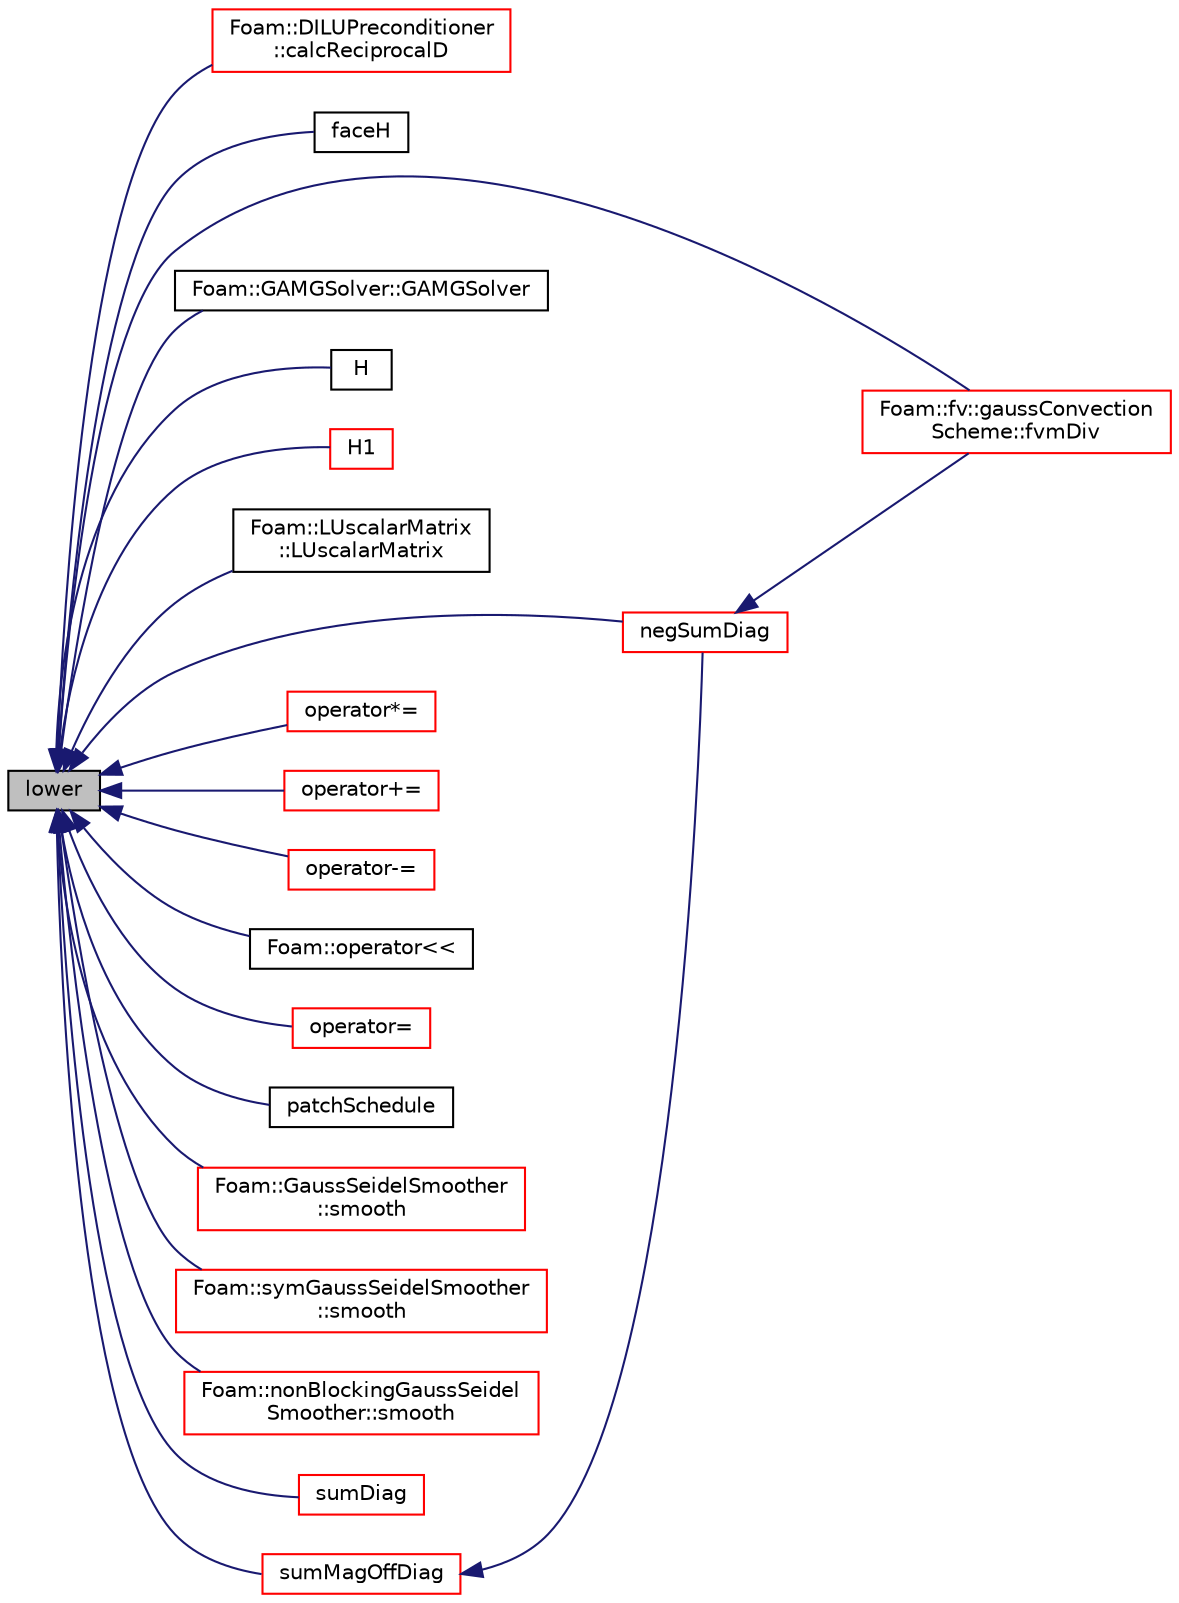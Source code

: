 digraph "lower"
{
  bgcolor="transparent";
  edge [fontname="Helvetica",fontsize="10",labelfontname="Helvetica",labelfontsize="10"];
  node [fontname="Helvetica",fontsize="10",shape=record];
  rankdir="LR";
  Node1 [label="lower",height=0.2,width=0.4,color="black", fillcolor="grey75", style="filled", fontcolor="black"];
  Node1 -> Node2 [dir="back",color="midnightblue",fontsize="10",style="solid",fontname="Helvetica"];
  Node2 [label="Foam::DILUPreconditioner\l::calcReciprocalD",height=0.2,width=0.4,color="red",URL="$a00538.html#a0e2f579bbf250828b4e3f250dbadf455",tooltip="Calculate the reciprocal of the preconditioned diagonal. "];
  Node1 -> Node3 [dir="back",color="midnightblue",fontsize="10",style="solid",fontname="Helvetica"];
  Node3 [label="faceH",height=0.2,width=0.4,color="black",URL="$a01311.html#a39414b1d185b031f8339721603caea19"];
  Node1 -> Node4 [dir="back",color="midnightblue",fontsize="10",style="solid",fontname="Helvetica"];
  Node4 [label="Foam::fv::gaussConvection\lScheme::fvmDiv",height=0.2,width=0.4,color="red",URL="$a00920.html#ae806c1ba4e4764f7f5b7f5beb710b6f8"];
  Node1 -> Node5 [dir="back",color="midnightblue",fontsize="10",style="solid",fontname="Helvetica"];
  Node5 [label="Foam::GAMGSolver::GAMGSolver",height=0.2,width=0.4,color="black",URL="$a00918.html#aa0bdfcc22c05f62778e77b175b6fdd66",tooltip="Construct from lduMatrix and solver controls. "];
  Node1 -> Node6 [dir="back",color="midnightblue",fontsize="10",style="solid",fontname="Helvetica"];
  Node6 [label="H",height=0.2,width=0.4,color="black",URL="$a01311.html#a696121529e9157344b406f77234f75eb"];
  Node1 -> Node7 [dir="back",color="midnightblue",fontsize="10",style="solid",fontname="Helvetica"];
  Node7 [label="H1",height=0.2,width=0.4,color="red",URL="$a01311.html#a699ea4dd1f400188713b5b01c9214ada"];
  Node1 -> Node8 [dir="back",color="midnightblue",fontsize="10",style="solid",fontname="Helvetica"];
  Node8 [label="Foam::LUscalarMatrix\l::LUscalarMatrix",height=0.2,width=0.4,color="black",URL="$a01423.html#aebab11f1a492c2f8e5e99c3e138253ce",tooltip="Construct from lduMatrix and perform LU decomposition. "];
  Node1 -> Node9 [dir="back",color="midnightblue",fontsize="10",style="solid",fontname="Helvetica"];
  Node9 [label="negSumDiag",height=0.2,width=0.4,color="red",URL="$a01311.html#a7ad351a572b04686613ec1f9650ad95c"];
  Node9 -> Node4 [dir="back",color="midnightblue",fontsize="10",style="solid",fontname="Helvetica"];
  Node1 -> Node10 [dir="back",color="midnightblue",fontsize="10",style="solid",fontname="Helvetica"];
  Node10 [label="operator*=",height=0.2,width=0.4,color="red",URL="$a01311.html#a8b7e3e95bdfe12c335fe5d27d6d4fa9f"];
  Node1 -> Node11 [dir="back",color="midnightblue",fontsize="10",style="solid",fontname="Helvetica"];
  Node11 [label="operator+=",height=0.2,width=0.4,color="red",URL="$a01311.html#aba4577bbc1ccadb63a82720d75378b4a"];
  Node1 -> Node12 [dir="back",color="midnightblue",fontsize="10",style="solid",fontname="Helvetica"];
  Node12 [label="operator-=",height=0.2,width=0.4,color="red",URL="$a01311.html#ad74d793450215c8520bbee8e3084139d"];
  Node1 -> Node13 [dir="back",color="midnightblue",fontsize="10",style="solid",fontname="Helvetica"];
  Node13 [label="Foam::operator\<\<",height=0.2,width=0.4,color="black",URL="$a10936.html#afe9574a3d35090f9665105ec551d0679"];
  Node1 -> Node14 [dir="back",color="midnightblue",fontsize="10",style="solid",fontname="Helvetica"];
  Node14 [label="operator=",height=0.2,width=0.4,color="red",URL="$a01311.html#a0ce71b9a590f3426bdfe3401df8df1fb"];
  Node1 -> Node15 [dir="back",color="midnightblue",fontsize="10",style="solid",fontname="Helvetica"];
  Node15 [label="patchSchedule",height=0.2,width=0.4,color="black",URL="$a01311.html#a7ca66a7d14d7dd33205a8c09f3218f99",tooltip="Return the patch evaluation schedule. "];
  Node1 -> Node16 [dir="back",color="midnightblue",fontsize="10",style="solid",fontname="Helvetica"];
  Node16 [label="Foam::GaussSeidelSmoother\l::smooth",height=0.2,width=0.4,color="red",URL="$a00924.html#a8622cba882900a35ce041c544a6134c0",tooltip="Smooth for the given number of sweeps. "];
  Node1 -> Node17 [dir="back",color="midnightblue",fontsize="10",style="solid",fontname="Helvetica"];
  Node17 [label="Foam::symGaussSeidelSmoother\l::smooth",height=0.2,width=0.4,color="red",URL="$a02613.html#a8622cba882900a35ce041c544a6134c0",tooltip="Smooth for the given number of sweeps. "];
  Node1 -> Node18 [dir="back",color="midnightblue",fontsize="10",style="solid",fontname="Helvetica"];
  Node18 [label="Foam::nonBlockingGaussSeidel\lSmoother::smooth",height=0.2,width=0.4,color="red",URL="$a01656.html#a84def9b216d3c88d8c9d2e410aa7ff04",tooltip="Smooth for the given number of sweeps. "];
  Node1 -> Node19 [dir="back",color="midnightblue",fontsize="10",style="solid",fontname="Helvetica"];
  Node19 [label="sumDiag",height=0.2,width=0.4,color="red",URL="$a01311.html#a2034fb6b7d0fc02febd7b511e063d285"];
  Node1 -> Node20 [dir="back",color="midnightblue",fontsize="10",style="solid",fontname="Helvetica"];
  Node20 [label="sumMagOffDiag",height=0.2,width=0.4,color="red",URL="$a01311.html#a62a86bfafd5badb37559024031dfed19"];
  Node20 -> Node9 [dir="back",color="midnightblue",fontsize="10",style="solid",fontname="Helvetica"];
}
